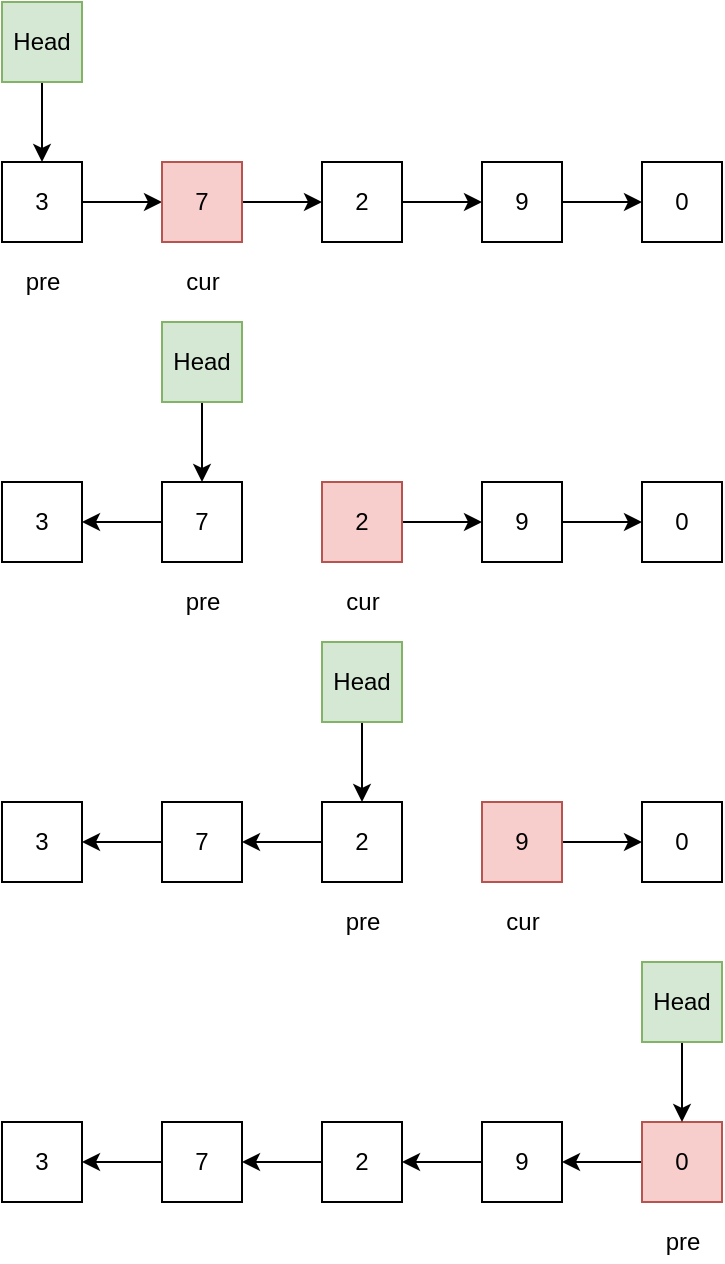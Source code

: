 <mxfile version="12.4.2" type="device" pages="1"><diagram id="tg7oaba_Lg4NZNoAeik3" name="第 1 页"><mxGraphModel dx="1106" dy="822" grid="1" gridSize="10" guides="1" tooltips="1" connect="1" arrows="1" fold="1" page="1" pageScale="1" pageWidth="827" pageHeight="1169" math="0" shadow="0"><root><mxCell id="0"/><mxCell id="1" parent="0"/><mxCell id="DbJ6CNL5zK0gdi-ZPZiI-3" style="edgeStyle=orthogonalEdgeStyle;rounded=0;orthogonalLoop=1;jettySize=auto;html=1;entryX=0;entryY=0.5;entryDx=0;entryDy=0;" edge="1" parent="1" source="DbJ6CNL5zK0gdi-ZPZiI-1" target="DbJ6CNL5zK0gdi-ZPZiI-2"><mxGeometry relative="1" as="geometry"/></mxCell><mxCell id="DbJ6CNL5zK0gdi-ZPZiI-1" value="3" style="rounded=0;whiteSpace=wrap;html=1;" vertex="1" parent="1"><mxGeometry x="120" y="120" width="40" height="40" as="geometry"/></mxCell><mxCell id="DbJ6CNL5zK0gdi-ZPZiI-5" style="edgeStyle=orthogonalEdgeStyle;rounded=0;orthogonalLoop=1;jettySize=auto;html=1;entryX=0;entryY=0.5;entryDx=0;entryDy=0;" edge="1" parent="1" source="DbJ6CNL5zK0gdi-ZPZiI-2" target="DbJ6CNL5zK0gdi-ZPZiI-4"><mxGeometry relative="1" as="geometry"/></mxCell><mxCell id="DbJ6CNL5zK0gdi-ZPZiI-2" value="7" style="rounded=0;whiteSpace=wrap;html=1;fillColor=#f8cecc;strokeColor=#b85450;" vertex="1" parent="1"><mxGeometry x="200" y="120" width="40" height="40" as="geometry"/></mxCell><mxCell id="DbJ6CNL5zK0gdi-ZPZiI-7" style="edgeStyle=orthogonalEdgeStyle;rounded=0;orthogonalLoop=1;jettySize=auto;html=1;entryX=0;entryY=0.5;entryDx=0;entryDy=0;" edge="1" parent="1" source="DbJ6CNL5zK0gdi-ZPZiI-4" target="DbJ6CNL5zK0gdi-ZPZiI-6"><mxGeometry relative="1" as="geometry"/></mxCell><mxCell id="DbJ6CNL5zK0gdi-ZPZiI-4" value="2" style="rounded=0;whiteSpace=wrap;html=1;" vertex="1" parent="1"><mxGeometry x="280" y="120" width="40" height="40" as="geometry"/></mxCell><mxCell id="DbJ6CNL5zK0gdi-ZPZiI-9" style="edgeStyle=orthogonalEdgeStyle;rounded=0;orthogonalLoop=1;jettySize=auto;html=1;entryX=0;entryY=0.5;entryDx=0;entryDy=0;" edge="1" parent="1" source="DbJ6CNL5zK0gdi-ZPZiI-6" target="DbJ6CNL5zK0gdi-ZPZiI-8"><mxGeometry relative="1" as="geometry"/></mxCell><mxCell id="DbJ6CNL5zK0gdi-ZPZiI-6" value="9" style="rounded=0;whiteSpace=wrap;html=1;" vertex="1" parent="1"><mxGeometry x="360" y="120" width="40" height="40" as="geometry"/></mxCell><mxCell id="DbJ6CNL5zK0gdi-ZPZiI-8" value="0" style="rounded=0;whiteSpace=wrap;html=1;" vertex="1" parent="1"><mxGeometry x="440" y="120" width="40" height="40" as="geometry"/></mxCell><mxCell id="DbJ6CNL5zK0gdi-ZPZiI-11" style="edgeStyle=orthogonalEdgeStyle;rounded=0;orthogonalLoop=1;jettySize=auto;html=1;entryX=0.5;entryY=0;entryDx=0;entryDy=0;" edge="1" parent="1" source="DbJ6CNL5zK0gdi-ZPZiI-10" target="DbJ6CNL5zK0gdi-ZPZiI-1"><mxGeometry relative="1" as="geometry"/></mxCell><mxCell id="DbJ6CNL5zK0gdi-ZPZiI-10" value="Head" style="rounded=0;whiteSpace=wrap;html=1;fillColor=#d5e8d4;strokeColor=#82b366;" vertex="1" parent="1"><mxGeometry x="120" y="40" width="40" height="40" as="geometry"/></mxCell><mxCell id="DbJ6CNL5zK0gdi-ZPZiI-12" value="pre" style="text;html=1;align=center;verticalAlign=middle;resizable=0;points=[];;autosize=1;" vertex="1" parent="1"><mxGeometry x="125" y="170" width="30" height="20" as="geometry"/></mxCell><mxCell id="DbJ6CNL5zK0gdi-ZPZiI-13" value="cur" style="text;html=1;align=center;verticalAlign=middle;resizable=0;points=[];;autosize=1;" vertex="1" parent="1"><mxGeometry x="205" y="170" width="30" height="20" as="geometry"/></mxCell><mxCell id="DbJ6CNL5zK0gdi-ZPZiI-15" style="edgeStyle=orthogonalEdgeStyle;rounded=0;orthogonalLoop=1;jettySize=auto;html=1;entryX=0;entryY=0.5;entryDx=0;entryDy=0;startArrow=classic;startFill=1;endArrow=none;endFill=0;" edge="1" parent="1" source="DbJ6CNL5zK0gdi-ZPZiI-16" target="DbJ6CNL5zK0gdi-ZPZiI-18"><mxGeometry relative="1" as="geometry"/></mxCell><mxCell id="DbJ6CNL5zK0gdi-ZPZiI-16" value="3" style="rounded=0;whiteSpace=wrap;html=1;" vertex="1" parent="1"><mxGeometry x="120" y="280" width="40" height="40" as="geometry"/></mxCell><mxCell id="DbJ6CNL5zK0gdi-ZPZiI-18" value="7" style="rounded=0;whiteSpace=wrap;html=1;" vertex="1" parent="1"><mxGeometry x="200" y="280" width="40" height="40" as="geometry"/></mxCell><mxCell id="DbJ6CNL5zK0gdi-ZPZiI-19" style="edgeStyle=orthogonalEdgeStyle;rounded=0;orthogonalLoop=1;jettySize=auto;html=1;entryX=0;entryY=0.5;entryDx=0;entryDy=0;" edge="1" parent="1" source="DbJ6CNL5zK0gdi-ZPZiI-20" target="DbJ6CNL5zK0gdi-ZPZiI-22"><mxGeometry relative="1" as="geometry"/></mxCell><mxCell id="DbJ6CNL5zK0gdi-ZPZiI-20" value="2" style="rounded=0;whiteSpace=wrap;html=1;fillColor=#f8cecc;strokeColor=#b85450;" vertex="1" parent="1"><mxGeometry x="280" y="280" width="40" height="40" as="geometry"/></mxCell><mxCell id="DbJ6CNL5zK0gdi-ZPZiI-21" style="edgeStyle=orthogonalEdgeStyle;rounded=0;orthogonalLoop=1;jettySize=auto;html=1;entryX=0;entryY=0.5;entryDx=0;entryDy=0;" edge="1" parent="1" source="DbJ6CNL5zK0gdi-ZPZiI-22" target="DbJ6CNL5zK0gdi-ZPZiI-23"><mxGeometry relative="1" as="geometry"/></mxCell><mxCell id="DbJ6CNL5zK0gdi-ZPZiI-22" value="9" style="rounded=0;whiteSpace=wrap;html=1;" vertex="1" parent="1"><mxGeometry x="360" y="280" width="40" height="40" as="geometry"/></mxCell><mxCell id="DbJ6CNL5zK0gdi-ZPZiI-23" value="0" style="rounded=0;whiteSpace=wrap;html=1;" vertex="1" parent="1"><mxGeometry x="440" y="280" width="40" height="40" as="geometry"/></mxCell><mxCell id="DbJ6CNL5zK0gdi-ZPZiI-24" style="edgeStyle=orthogonalEdgeStyle;rounded=0;orthogonalLoop=1;jettySize=auto;html=1;entryX=0.5;entryY=0;entryDx=0;entryDy=0;" edge="1" parent="1" source="DbJ6CNL5zK0gdi-ZPZiI-25" target="DbJ6CNL5zK0gdi-ZPZiI-18"><mxGeometry relative="1" as="geometry"/></mxCell><mxCell id="DbJ6CNL5zK0gdi-ZPZiI-25" value="Head" style="rounded=0;whiteSpace=wrap;html=1;fillColor=#d5e8d4;strokeColor=#82b366;" vertex="1" parent="1"><mxGeometry x="200" y="200" width="40" height="40" as="geometry"/></mxCell><mxCell id="DbJ6CNL5zK0gdi-ZPZiI-26" value="pre" style="text;html=1;align=center;verticalAlign=middle;resizable=0;points=[];;autosize=1;" vertex="1" parent="1"><mxGeometry x="205" y="330" width="30" height="20" as="geometry"/></mxCell><mxCell id="DbJ6CNL5zK0gdi-ZPZiI-27" value="cur" style="text;html=1;align=center;verticalAlign=middle;resizable=0;points=[];;autosize=1;" vertex="1" parent="1"><mxGeometry x="285" y="330" width="30" height="20" as="geometry"/></mxCell><mxCell id="DbJ6CNL5zK0gdi-ZPZiI-30" style="edgeStyle=orthogonalEdgeStyle;rounded=0;orthogonalLoop=1;jettySize=auto;html=1;entryX=0;entryY=0.5;entryDx=0;entryDy=0;startArrow=classic;startFill=1;endArrow=none;endFill=0;" edge="1" parent="1" source="DbJ6CNL5zK0gdi-ZPZiI-31" target="DbJ6CNL5zK0gdi-ZPZiI-32"><mxGeometry relative="1" as="geometry"/></mxCell><mxCell id="DbJ6CNL5zK0gdi-ZPZiI-31" value="3" style="rounded=0;whiteSpace=wrap;html=1;" vertex="1" parent="1"><mxGeometry x="120" y="440" width="40" height="40" as="geometry"/></mxCell><mxCell id="DbJ6CNL5zK0gdi-ZPZiI-32" value="7" style="rounded=0;whiteSpace=wrap;html=1;" vertex="1" parent="1"><mxGeometry x="200" y="440" width="40" height="40" as="geometry"/></mxCell><mxCell id="DbJ6CNL5zK0gdi-ZPZiI-33" style="edgeStyle=orthogonalEdgeStyle;rounded=0;orthogonalLoop=1;jettySize=auto;html=1;entryX=1;entryY=0.5;entryDx=0;entryDy=0;" edge="1" parent="1" source="DbJ6CNL5zK0gdi-ZPZiI-34" target="DbJ6CNL5zK0gdi-ZPZiI-32"><mxGeometry relative="1" as="geometry"/></mxCell><mxCell id="DbJ6CNL5zK0gdi-ZPZiI-34" value="2" style="rounded=0;whiteSpace=wrap;html=1;" vertex="1" parent="1"><mxGeometry x="280" y="440" width="40" height="40" as="geometry"/></mxCell><mxCell id="DbJ6CNL5zK0gdi-ZPZiI-35" style="edgeStyle=orthogonalEdgeStyle;rounded=0;orthogonalLoop=1;jettySize=auto;html=1;entryX=0;entryY=0.5;entryDx=0;entryDy=0;" edge="1" parent="1" source="DbJ6CNL5zK0gdi-ZPZiI-36" target="DbJ6CNL5zK0gdi-ZPZiI-37"><mxGeometry relative="1" as="geometry"/></mxCell><mxCell id="DbJ6CNL5zK0gdi-ZPZiI-36" value="9" style="rounded=0;whiteSpace=wrap;html=1;fillColor=#f8cecc;strokeColor=#b85450;" vertex="1" parent="1"><mxGeometry x="360" y="440" width="40" height="40" as="geometry"/></mxCell><mxCell id="DbJ6CNL5zK0gdi-ZPZiI-37" value="0" style="rounded=0;whiteSpace=wrap;html=1;" vertex="1" parent="1"><mxGeometry x="440" y="440" width="40" height="40" as="geometry"/></mxCell><mxCell id="DbJ6CNL5zK0gdi-ZPZiI-38" style="edgeStyle=orthogonalEdgeStyle;rounded=0;orthogonalLoop=1;jettySize=auto;html=1;entryX=0.5;entryY=0;entryDx=0;entryDy=0;" edge="1" parent="1" source="DbJ6CNL5zK0gdi-ZPZiI-39" target="DbJ6CNL5zK0gdi-ZPZiI-34"><mxGeometry relative="1" as="geometry"/></mxCell><mxCell id="DbJ6CNL5zK0gdi-ZPZiI-39" value="Head" style="rounded=0;whiteSpace=wrap;html=1;fillColor=#d5e8d4;strokeColor=#82b366;" vertex="1" parent="1"><mxGeometry x="280" y="360" width="40" height="40" as="geometry"/></mxCell><mxCell id="DbJ6CNL5zK0gdi-ZPZiI-40" value="pre" style="text;html=1;align=center;verticalAlign=middle;resizable=0;points=[];;autosize=1;" vertex="1" parent="1"><mxGeometry x="285" y="490" width="30" height="20" as="geometry"/></mxCell><mxCell id="DbJ6CNL5zK0gdi-ZPZiI-41" value="cur" style="text;html=1;align=center;verticalAlign=middle;resizable=0;points=[];;autosize=1;" vertex="1" parent="1"><mxGeometry x="365" y="490" width="30" height="20" as="geometry"/></mxCell><mxCell id="DbJ6CNL5zK0gdi-ZPZiI-54" style="edgeStyle=orthogonalEdgeStyle;rounded=0;orthogonalLoop=1;jettySize=auto;html=1;entryX=0;entryY=0.5;entryDx=0;entryDy=0;startArrow=classic;startFill=1;endArrow=none;endFill=0;" edge="1" parent="1" source="DbJ6CNL5zK0gdi-ZPZiI-55" target="DbJ6CNL5zK0gdi-ZPZiI-56"><mxGeometry relative="1" as="geometry"/></mxCell><mxCell id="DbJ6CNL5zK0gdi-ZPZiI-55" value="3" style="rounded=0;whiteSpace=wrap;html=1;" vertex="1" parent="1"><mxGeometry x="120" y="600" width="40" height="40" as="geometry"/></mxCell><mxCell id="DbJ6CNL5zK0gdi-ZPZiI-56" value="7" style="rounded=0;whiteSpace=wrap;html=1;" vertex="1" parent="1"><mxGeometry x="200" y="600" width="40" height="40" as="geometry"/></mxCell><mxCell id="DbJ6CNL5zK0gdi-ZPZiI-57" style="edgeStyle=orthogonalEdgeStyle;rounded=0;orthogonalLoop=1;jettySize=auto;html=1;entryX=1;entryY=0.5;entryDx=0;entryDy=0;" edge="1" parent="1" source="DbJ6CNL5zK0gdi-ZPZiI-58" target="DbJ6CNL5zK0gdi-ZPZiI-56"><mxGeometry relative="1" as="geometry"/></mxCell><mxCell id="DbJ6CNL5zK0gdi-ZPZiI-58" value="2" style="rounded=0;whiteSpace=wrap;html=1;" vertex="1" parent="1"><mxGeometry x="280" y="600" width="40" height="40" as="geometry"/></mxCell><mxCell id="DbJ6CNL5zK0gdi-ZPZiI-59" style="edgeStyle=orthogonalEdgeStyle;rounded=0;orthogonalLoop=1;jettySize=auto;html=1;entryX=1;entryY=0.5;entryDx=0;entryDy=0;" edge="1" parent="1" source="DbJ6CNL5zK0gdi-ZPZiI-60" target="DbJ6CNL5zK0gdi-ZPZiI-58"><mxGeometry relative="1" as="geometry"/></mxCell><mxCell id="DbJ6CNL5zK0gdi-ZPZiI-60" value="9" style="rounded=0;whiteSpace=wrap;html=1;" vertex="1" parent="1"><mxGeometry x="360" y="600" width="40" height="40" as="geometry"/></mxCell><mxCell id="DbJ6CNL5zK0gdi-ZPZiI-67" style="edgeStyle=orthogonalEdgeStyle;rounded=0;orthogonalLoop=1;jettySize=auto;html=1;entryX=1;entryY=0.5;entryDx=0;entryDy=0;startArrow=none;startFill=0;endArrow=classic;endFill=1;fontColor=#FF0000;" edge="1" parent="1" source="DbJ6CNL5zK0gdi-ZPZiI-61" target="DbJ6CNL5zK0gdi-ZPZiI-60"><mxGeometry relative="1" as="geometry"/></mxCell><mxCell id="DbJ6CNL5zK0gdi-ZPZiI-61" value="0" style="rounded=0;whiteSpace=wrap;html=1;fillColor=#f8cecc;strokeColor=#b85450;" vertex="1" parent="1"><mxGeometry x="440" y="600" width="40" height="40" as="geometry"/></mxCell><mxCell id="DbJ6CNL5zK0gdi-ZPZiI-66" style="edgeStyle=orthogonalEdgeStyle;rounded=0;orthogonalLoop=1;jettySize=auto;html=1;entryX=0.5;entryY=0;entryDx=0;entryDy=0;startArrow=none;startFill=0;endArrow=classic;endFill=1;fontColor=#FF0000;" edge="1" parent="1" source="DbJ6CNL5zK0gdi-ZPZiI-63" target="DbJ6CNL5zK0gdi-ZPZiI-61"><mxGeometry relative="1" as="geometry"/></mxCell><mxCell id="DbJ6CNL5zK0gdi-ZPZiI-63" value="Head" style="rounded=0;whiteSpace=wrap;html=1;fillColor=#d5e8d4;strokeColor=#82b366;" vertex="1" parent="1"><mxGeometry x="440" y="520" width="40" height="40" as="geometry"/></mxCell><mxCell id="DbJ6CNL5zK0gdi-ZPZiI-64" value="pre" style="text;html=1;align=center;verticalAlign=middle;resizable=0;points=[];;autosize=1;" vertex="1" parent="1"><mxGeometry x="445" y="650" width="30" height="20" as="geometry"/></mxCell></root></mxGraphModel></diagram></mxfile>